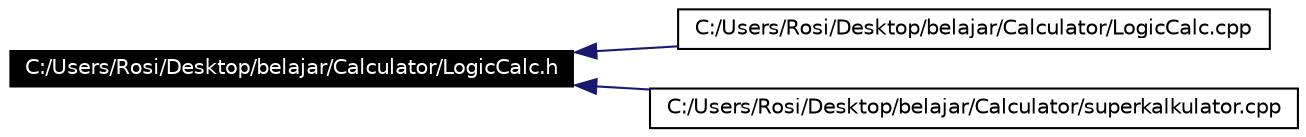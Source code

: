 digraph G
{
  bgcolor="transparent";
  edge [fontname="Helvetica",fontsize=10,labelfontname="Helvetica",labelfontsize=10];
  node [fontname="Helvetica",fontsize=10,shape=record];
  rankdir=LR;
  Node1 [label="C:/Users/Rosi/Desktop/belajar/Calculator/LogicCalc.h",height=0.2,width=0.4,color="white", fillcolor="black", style="filled" fontcolor="white"];
  Node1 -> Node2 [dir=back,color="midnightblue",fontsize=10,style="solid"];
  Node2 [label="C:/Users/Rosi/Desktop/belajar/Calculator/LogicCalc.cpp",height=0.2,width=0.4,color="black",URL="$_logic_calc_8cpp-source.html"];
  Node1 -> Node3 [dir=back,color="midnightblue",fontsize=10,style="solid"];
  Node3 [label="C:/Users/Rosi/Desktop/belajar/Calculator/superkalkulator.cpp",height=0.2,width=0.4,color="black",URL="$superkalkulator_8cpp-source.html"];
}
